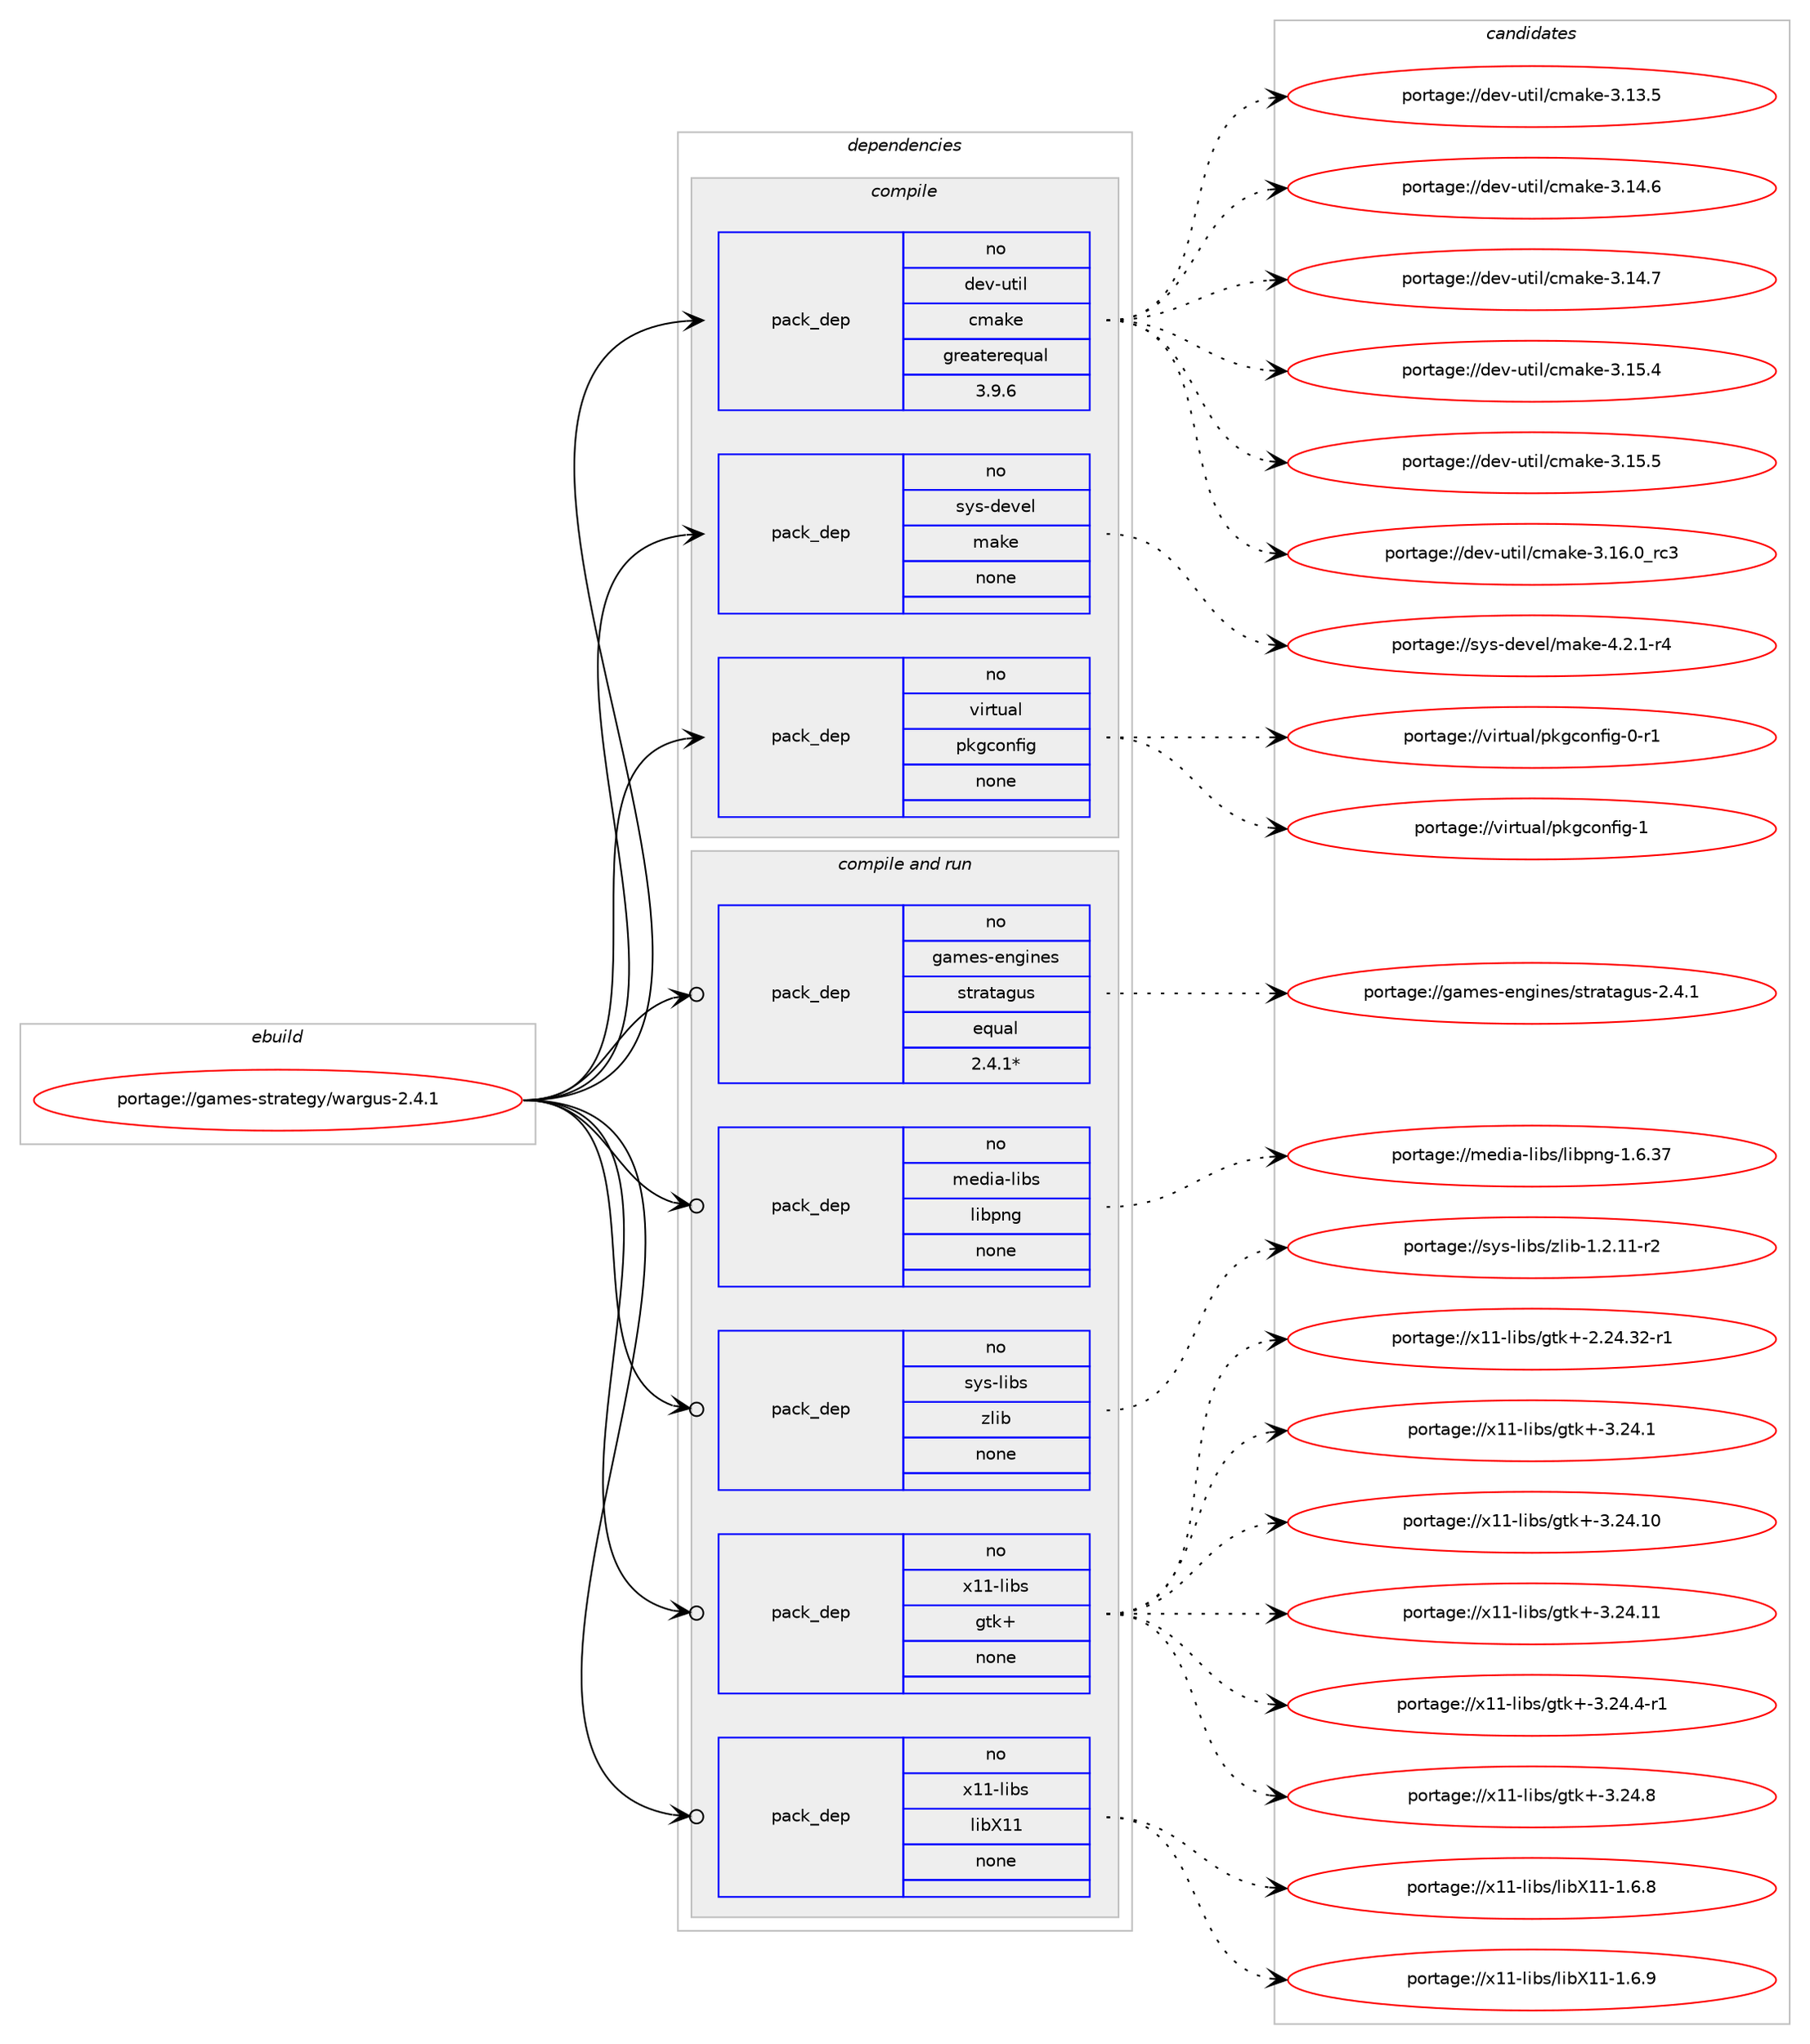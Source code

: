 digraph prolog {

# *************
# Graph options
# *************

newrank=true;
concentrate=true;
compound=true;
graph [rankdir=LR,fontname=Helvetica,fontsize=10,ranksep=1.5];#, ranksep=2.5, nodesep=0.2];
edge  [arrowhead=vee];
node  [fontname=Helvetica,fontsize=10];

# **********
# The ebuild
# **********

subgraph cluster_leftcol {
color=gray;
rank=same;
label=<<i>ebuild</i>>;
id [label="portage://games-strategy/wargus-2.4.1", color=red, width=4, href="../games-strategy/wargus-2.4.1.svg"];
}

# ****************
# The dependencies
# ****************

subgraph cluster_midcol {
color=gray;
label=<<i>dependencies</i>>;
subgraph cluster_compile {
fillcolor="#eeeeee";
style=filled;
label=<<i>compile</i>>;
subgraph pack199343 {
dependency277227 [label=<<TABLE BORDER="0" CELLBORDER="1" CELLSPACING="0" CELLPADDING="4" WIDTH="220"><TR><TD ROWSPAN="6" CELLPADDING="30">pack_dep</TD></TR><TR><TD WIDTH="110">no</TD></TR><TR><TD>dev-util</TD></TR><TR><TD>cmake</TD></TR><TR><TD>greaterequal</TD></TR><TR><TD>3.9.6</TD></TR></TABLE>>, shape=none, color=blue];
}
id:e -> dependency277227:w [weight=20,style="solid",arrowhead="vee"];
subgraph pack199344 {
dependency277228 [label=<<TABLE BORDER="0" CELLBORDER="1" CELLSPACING="0" CELLPADDING="4" WIDTH="220"><TR><TD ROWSPAN="6" CELLPADDING="30">pack_dep</TD></TR><TR><TD WIDTH="110">no</TD></TR><TR><TD>sys-devel</TD></TR><TR><TD>make</TD></TR><TR><TD>none</TD></TR><TR><TD></TD></TR></TABLE>>, shape=none, color=blue];
}
id:e -> dependency277228:w [weight=20,style="solid",arrowhead="vee"];
subgraph pack199345 {
dependency277229 [label=<<TABLE BORDER="0" CELLBORDER="1" CELLSPACING="0" CELLPADDING="4" WIDTH="220"><TR><TD ROWSPAN="6" CELLPADDING="30">pack_dep</TD></TR><TR><TD WIDTH="110">no</TD></TR><TR><TD>virtual</TD></TR><TR><TD>pkgconfig</TD></TR><TR><TD>none</TD></TR><TR><TD></TD></TR></TABLE>>, shape=none, color=blue];
}
id:e -> dependency277229:w [weight=20,style="solid",arrowhead="vee"];
}
subgraph cluster_compileandrun {
fillcolor="#eeeeee";
style=filled;
label=<<i>compile and run</i>>;
subgraph pack199346 {
dependency277230 [label=<<TABLE BORDER="0" CELLBORDER="1" CELLSPACING="0" CELLPADDING="4" WIDTH="220"><TR><TD ROWSPAN="6" CELLPADDING="30">pack_dep</TD></TR><TR><TD WIDTH="110">no</TD></TR><TR><TD>games-engines</TD></TR><TR><TD>stratagus</TD></TR><TR><TD>equal</TD></TR><TR><TD>2.4.1*</TD></TR></TABLE>>, shape=none, color=blue];
}
id:e -> dependency277230:w [weight=20,style="solid",arrowhead="odotvee"];
subgraph pack199347 {
dependency277231 [label=<<TABLE BORDER="0" CELLBORDER="1" CELLSPACING="0" CELLPADDING="4" WIDTH="220"><TR><TD ROWSPAN="6" CELLPADDING="30">pack_dep</TD></TR><TR><TD WIDTH="110">no</TD></TR><TR><TD>media-libs</TD></TR><TR><TD>libpng</TD></TR><TR><TD>none</TD></TR><TR><TD></TD></TR></TABLE>>, shape=none, color=blue];
}
id:e -> dependency277231:w [weight=20,style="solid",arrowhead="odotvee"];
subgraph pack199348 {
dependency277232 [label=<<TABLE BORDER="0" CELLBORDER="1" CELLSPACING="0" CELLPADDING="4" WIDTH="220"><TR><TD ROWSPAN="6" CELLPADDING="30">pack_dep</TD></TR><TR><TD WIDTH="110">no</TD></TR><TR><TD>sys-libs</TD></TR><TR><TD>zlib</TD></TR><TR><TD>none</TD></TR><TR><TD></TD></TR></TABLE>>, shape=none, color=blue];
}
id:e -> dependency277232:w [weight=20,style="solid",arrowhead="odotvee"];
subgraph pack199349 {
dependency277233 [label=<<TABLE BORDER="0" CELLBORDER="1" CELLSPACING="0" CELLPADDING="4" WIDTH="220"><TR><TD ROWSPAN="6" CELLPADDING="30">pack_dep</TD></TR><TR><TD WIDTH="110">no</TD></TR><TR><TD>x11-libs</TD></TR><TR><TD>gtk+</TD></TR><TR><TD>none</TD></TR><TR><TD></TD></TR></TABLE>>, shape=none, color=blue];
}
id:e -> dependency277233:w [weight=20,style="solid",arrowhead="odotvee"];
subgraph pack199350 {
dependency277234 [label=<<TABLE BORDER="0" CELLBORDER="1" CELLSPACING="0" CELLPADDING="4" WIDTH="220"><TR><TD ROWSPAN="6" CELLPADDING="30">pack_dep</TD></TR><TR><TD WIDTH="110">no</TD></TR><TR><TD>x11-libs</TD></TR><TR><TD>libX11</TD></TR><TR><TD>none</TD></TR><TR><TD></TD></TR></TABLE>>, shape=none, color=blue];
}
id:e -> dependency277234:w [weight=20,style="solid",arrowhead="odotvee"];
}
subgraph cluster_run {
fillcolor="#eeeeee";
style=filled;
label=<<i>run</i>>;
}
}

# **************
# The candidates
# **************

subgraph cluster_choices {
rank=same;
color=gray;
label=<<i>candidates</i>>;

subgraph choice199343 {
color=black;
nodesep=1;
choiceportage1001011184511711610510847991099710710145514649514653 [label="portage://dev-util/cmake-3.13.5", color=red, width=4,href="../dev-util/cmake-3.13.5.svg"];
choiceportage1001011184511711610510847991099710710145514649524654 [label="portage://dev-util/cmake-3.14.6", color=red, width=4,href="../dev-util/cmake-3.14.6.svg"];
choiceportage1001011184511711610510847991099710710145514649524655 [label="portage://dev-util/cmake-3.14.7", color=red, width=4,href="../dev-util/cmake-3.14.7.svg"];
choiceportage1001011184511711610510847991099710710145514649534652 [label="portage://dev-util/cmake-3.15.4", color=red, width=4,href="../dev-util/cmake-3.15.4.svg"];
choiceportage1001011184511711610510847991099710710145514649534653 [label="portage://dev-util/cmake-3.15.5", color=red, width=4,href="../dev-util/cmake-3.15.5.svg"];
choiceportage1001011184511711610510847991099710710145514649544648951149951 [label="portage://dev-util/cmake-3.16.0_rc3", color=red, width=4,href="../dev-util/cmake-3.16.0_rc3.svg"];
dependency277227:e -> choiceportage1001011184511711610510847991099710710145514649514653:w [style=dotted,weight="100"];
dependency277227:e -> choiceportage1001011184511711610510847991099710710145514649524654:w [style=dotted,weight="100"];
dependency277227:e -> choiceportage1001011184511711610510847991099710710145514649524655:w [style=dotted,weight="100"];
dependency277227:e -> choiceportage1001011184511711610510847991099710710145514649534652:w [style=dotted,weight="100"];
dependency277227:e -> choiceportage1001011184511711610510847991099710710145514649534653:w [style=dotted,weight="100"];
dependency277227:e -> choiceportage1001011184511711610510847991099710710145514649544648951149951:w [style=dotted,weight="100"];
}
subgraph choice199344 {
color=black;
nodesep=1;
choiceportage1151211154510010111810110847109971071014552465046494511452 [label="portage://sys-devel/make-4.2.1-r4", color=red, width=4,href="../sys-devel/make-4.2.1-r4.svg"];
dependency277228:e -> choiceportage1151211154510010111810110847109971071014552465046494511452:w [style=dotted,weight="100"];
}
subgraph choice199345 {
color=black;
nodesep=1;
choiceportage11810511411611797108471121071039911111010210510345484511449 [label="portage://virtual/pkgconfig-0-r1", color=red, width=4,href="../virtual/pkgconfig-0-r1.svg"];
choiceportage1181051141161179710847112107103991111101021051034549 [label="portage://virtual/pkgconfig-1", color=red, width=4,href="../virtual/pkgconfig-1.svg"];
dependency277229:e -> choiceportage11810511411611797108471121071039911111010210510345484511449:w [style=dotted,weight="100"];
dependency277229:e -> choiceportage1181051141161179710847112107103991111101021051034549:w [style=dotted,weight="100"];
}
subgraph choice199346 {
color=black;
nodesep=1;
choiceportage1039710910111545101110103105110101115471151161149711697103117115455046524649 [label="portage://games-engines/stratagus-2.4.1", color=red, width=4,href="../games-engines/stratagus-2.4.1.svg"];
dependency277230:e -> choiceportage1039710910111545101110103105110101115471151161149711697103117115455046524649:w [style=dotted,weight="100"];
}
subgraph choice199347 {
color=black;
nodesep=1;
choiceportage109101100105974510810598115471081059811211010345494654465155 [label="portage://media-libs/libpng-1.6.37", color=red, width=4,href="../media-libs/libpng-1.6.37.svg"];
dependency277231:e -> choiceportage109101100105974510810598115471081059811211010345494654465155:w [style=dotted,weight="100"];
}
subgraph choice199348 {
color=black;
nodesep=1;
choiceportage11512111545108105981154712210810598454946504649494511450 [label="portage://sys-libs/zlib-1.2.11-r2", color=red, width=4,href="../sys-libs/zlib-1.2.11-r2.svg"];
dependency277232:e -> choiceportage11512111545108105981154712210810598454946504649494511450:w [style=dotted,weight="100"];
}
subgraph choice199349 {
color=black;
nodesep=1;
choiceportage12049494510810598115471031161074345504650524651504511449 [label="portage://x11-libs/gtk+-2.24.32-r1", color=red, width=4,href="../x11-libs/gtk+-2.24.32-r1.svg"];
choiceportage12049494510810598115471031161074345514650524649 [label="portage://x11-libs/gtk+-3.24.1", color=red, width=4,href="../x11-libs/gtk+-3.24.1.svg"];
choiceportage1204949451081059811547103116107434551465052464948 [label="portage://x11-libs/gtk+-3.24.10", color=red, width=4,href="../x11-libs/gtk+-3.24.10.svg"];
choiceportage1204949451081059811547103116107434551465052464949 [label="portage://x11-libs/gtk+-3.24.11", color=red, width=4,href="../x11-libs/gtk+-3.24.11.svg"];
choiceportage120494945108105981154710311610743455146505246524511449 [label="portage://x11-libs/gtk+-3.24.4-r1", color=red, width=4,href="../x11-libs/gtk+-3.24.4-r1.svg"];
choiceportage12049494510810598115471031161074345514650524656 [label="portage://x11-libs/gtk+-3.24.8", color=red, width=4,href="../x11-libs/gtk+-3.24.8.svg"];
dependency277233:e -> choiceportage12049494510810598115471031161074345504650524651504511449:w [style=dotted,weight="100"];
dependency277233:e -> choiceportage12049494510810598115471031161074345514650524649:w [style=dotted,weight="100"];
dependency277233:e -> choiceportage1204949451081059811547103116107434551465052464948:w [style=dotted,weight="100"];
dependency277233:e -> choiceportage1204949451081059811547103116107434551465052464949:w [style=dotted,weight="100"];
dependency277233:e -> choiceportage120494945108105981154710311610743455146505246524511449:w [style=dotted,weight="100"];
dependency277233:e -> choiceportage12049494510810598115471031161074345514650524656:w [style=dotted,weight="100"];
}
subgraph choice199350 {
color=black;
nodesep=1;
choiceportage120494945108105981154710810598884949454946544656 [label="portage://x11-libs/libX11-1.6.8", color=red, width=4,href="../x11-libs/libX11-1.6.8.svg"];
choiceportage120494945108105981154710810598884949454946544657 [label="portage://x11-libs/libX11-1.6.9", color=red, width=4,href="../x11-libs/libX11-1.6.9.svg"];
dependency277234:e -> choiceportage120494945108105981154710810598884949454946544656:w [style=dotted,weight="100"];
dependency277234:e -> choiceportage120494945108105981154710810598884949454946544657:w [style=dotted,weight="100"];
}
}

}
